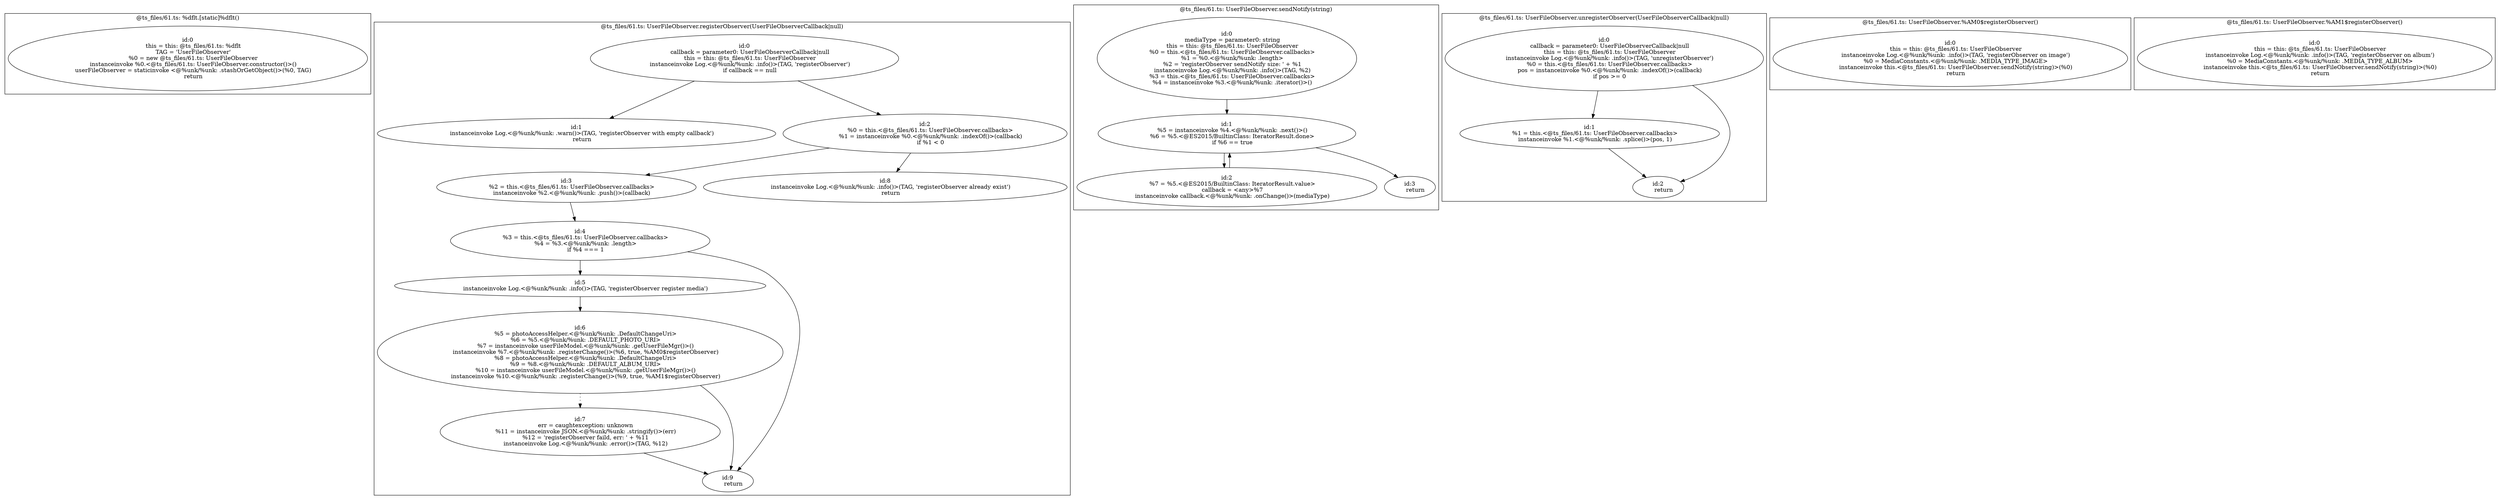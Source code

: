 digraph "61.ts" {
subgraph "cluster_@ts_files/61.ts: %dflt.[static]%dflt()" {
  label="@ts_files/61.ts: %dflt.[static]%dflt()";
  Node33230 [label="id:0
      this = this: @ts_files/61.ts: %dflt
      TAG = 'UserFileObserver'
      %0 = new @ts_files/61.ts: UserFileObserver
      instanceinvoke %0.<@ts_files/61.ts: UserFileObserver.constructor()>()
      userFileObserver = staticinvoke <@%unk/%unk: .stashOrGetObject()>(%0, TAG)
      return"];
}
subgraph "cluster_@ts_files/61.ts: UserFileObserver.registerObserver(UserFileObserverCallback|null)" {
  label="@ts_files/61.ts: UserFileObserver.registerObserver(UserFileObserverCallback|null)";
  Node79000 [label="id:0
      callback = parameter0: UserFileObserverCallback|null
      this = this: @ts_files/61.ts: UserFileObserver
      instanceinvoke Log.<@%unk/%unk: .info()>(TAG, 'registerObserver')
      if callback == null"];
  Node79001 [label="id:1
      instanceinvoke Log.<@%unk/%unk: .warn()>(TAG, 'registerObserver with empty callback')
      return"];
  Node79002 [label="id:2
      %0 = this.<@ts_files/61.ts: UserFileObserver.callbacks>
      %1 = instanceinvoke %0.<@%unk/%unk: .indexOf()>(callback)
      if %1 < 0"];
  Node79003 [label="id:3
      %2 = this.<@ts_files/61.ts: UserFileObserver.callbacks>
      instanceinvoke %2.<@%unk/%unk: .push()>(callback)"];
  Node79004 [label="id:4
      %3 = this.<@ts_files/61.ts: UserFileObserver.callbacks>
      %4 = %3.<@%unk/%unk: .length>
      if %4 === 1"];
  Node79005 [label="id:5
      instanceinvoke Log.<@%unk/%unk: .info()>(TAG, 'registerObserver register media')"];
  Node79006 [label="id:6
      %5 = photoAccessHelper.<@%unk/%unk: .DefaultChangeUri>
      %6 = %5.<@%unk/%unk: .DEFAULT_PHOTO_URI>
      %7 = instanceinvoke userFileModel.<@%unk/%unk: .getUserFileMgr()>()
      instanceinvoke %7.<@%unk/%unk: .registerChange()>(%6, true, %AM0$registerObserver)
      %8 = photoAccessHelper.<@%unk/%unk: .DefaultChangeUri>
      %9 = %8.<@%unk/%unk: .DEFAULT_ALBUM_URI>
      %10 = instanceinvoke userFileModel.<@%unk/%unk: .getUserFileMgr()>()
      instanceinvoke %10.<@%unk/%unk: .registerChange()>(%9, true, %AM1$registerObserver)"];
  Node79007 [label="id:7
      err = caughtexception: unknown
      %11 = instanceinvoke JSON.<@%unk/%unk: .stringify()>(err)
      %12 = 'registerObserver faild, err: ' + %11
      instanceinvoke Log.<@%unk/%unk: .error()>(TAG, %12)"];
  Node79008 [label="id:8
      instanceinvoke Log.<@%unk/%unk: .info()>(TAG, 'registerObserver already exist')
      return"];
  Node79009 [label="id:9
      return"];
  Node79000 -> Node79001;
  Node79000 -> Node79002;
  Node79002 -> Node79003;
  Node79002 -> Node79008;
  Node79003 -> Node79004;
  Node79004 -> Node79005;
  Node79004 -> Node79009;
  Node79005 -> Node79006;
  Node79006 -> Node79009;
  Node79006 -> Node79007[style="dotted"];
  Node79007 -> Node79009;
}
subgraph "cluster_@ts_files/61.ts: UserFileObserver.sendNotify(string)" {
  label="@ts_files/61.ts: UserFileObserver.sendNotify(string)";
  Node49260 [label="id:0
      mediaType = parameter0: string
      this = this: @ts_files/61.ts: UserFileObserver
      %0 = this.<@ts_files/61.ts: UserFileObserver.callbacks>
      %1 = %0.<@%unk/%unk: .length>
      %2 = 'registerObserver sendNotify size: ' + %1
      instanceinvoke Log.<@%unk/%unk: .info()>(TAG, %2)
      %3 = this.<@ts_files/61.ts: UserFileObserver.callbacks>
      %4 = instanceinvoke %3.<@%unk/%unk: .iterator()>()"];
  Node49261 [label="id:1
      %5 = instanceinvoke %4.<@%unk/%unk: .next()>()
      %6 = %5.<@ES2015/BuiltinClass: IteratorResult.done>
      if %6 == true"];
  Node49262 [label="id:2
      %7 = %5.<@ES2015/BuiltinClass: IteratorResult.value>
      callback = <any>%7
      instanceinvoke callback.<@%unk/%unk: .onChange()>(mediaType)"];
  Node49263 [label="id:3
      return"];
  Node49260 -> Node49261;
  Node49261 -> Node49262;
  Node49261 -> Node49263;
  Node49262 -> Node49261;
}
subgraph "cluster_@ts_files/61.ts: UserFileObserver.unregisterObserver(UserFileObserverCallback|null)" {
  label="@ts_files/61.ts: UserFileObserver.unregisterObserver(UserFileObserverCallback|null)";
  Node81270 [label="id:0
      callback = parameter0: UserFileObserverCallback|null
      this = this: @ts_files/61.ts: UserFileObserver
      instanceinvoke Log.<@%unk/%unk: .info()>(TAG, 'unregisterObserver')
      %0 = this.<@ts_files/61.ts: UserFileObserver.callbacks>
      pos = instanceinvoke %0.<@%unk/%unk: .indexOf()>(callback)
      if pos >= 0"];
  Node81271 [label="id:1
      %1 = this.<@ts_files/61.ts: UserFileObserver.callbacks>
      instanceinvoke %1.<@%unk/%unk: .splice()>(pos, 1)"];
  Node81272 [label="id:2
      return"];
  Node81270 -> Node81271;
  Node81270 -> Node81272;
  Node81271 -> Node81272;
}
subgraph "cluster_@ts_files/61.ts: UserFileObserver.%AM0$registerObserver()" {
  label="@ts_files/61.ts: UserFileObserver.%AM0$registerObserver()";
  Node51760 [label="id:0
      this = this: @ts_files/61.ts: UserFileObserver
      instanceinvoke Log.<@%unk/%unk: .info()>(TAG, 'registerObserver on image')
      %0 = MediaConstants.<@%unk/%unk: .MEDIA_TYPE_IMAGE>
      instanceinvoke this.<@ts_files/61.ts: UserFileObserver.sendNotify(string)>(%0)
      return"];
}
subgraph "cluster_@ts_files/61.ts: UserFileObserver.%AM1$registerObserver()" {
  label="@ts_files/61.ts: UserFileObserver.%AM1$registerObserver()";
  Node51770 [label="id:0
      this = this: @ts_files/61.ts: UserFileObserver
      instanceinvoke Log.<@%unk/%unk: .info()>(TAG, 'registerObserver on album')
      %0 = MediaConstants.<@%unk/%unk: .MEDIA_TYPE_ALBUM>
      instanceinvoke this.<@ts_files/61.ts: UserFileObserver.sendNotify(string)>(%0)
      return"];
}
}
